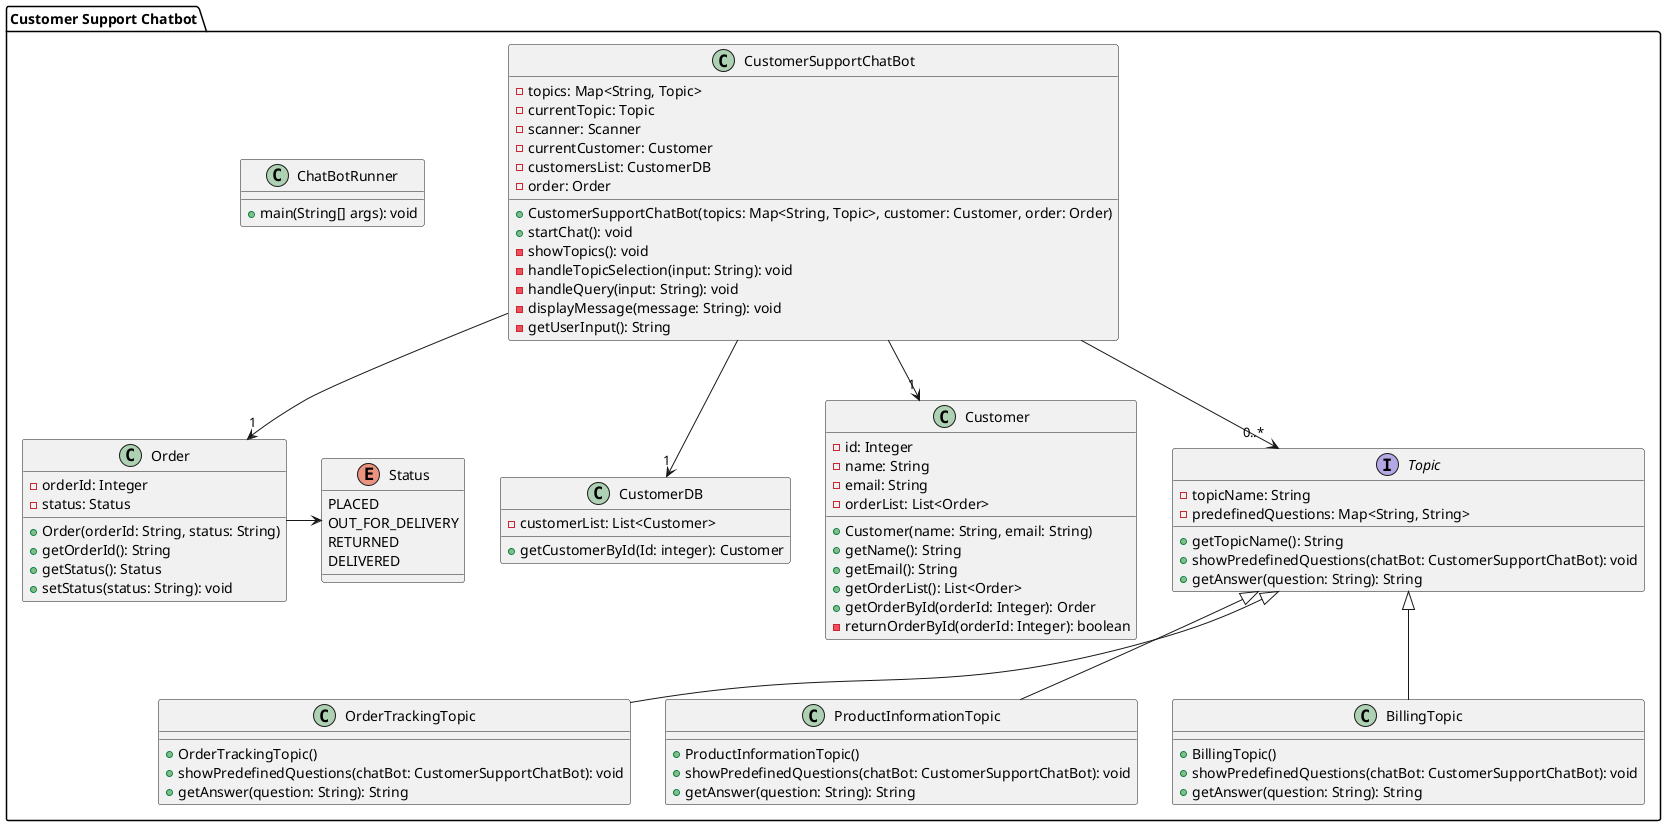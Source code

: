 @startuml

package "Customer Support Chatbot" {
    class CustomerDB{
        - customerList: List<Customer>
        + getCustomerById(Id: integer): Customer
    }

    class Customer {
        - id: Integer
        - name: String
        - email: String
        - orderList: List<Order>
        + Customer(name: String, email: String)
        + getName(): String
        + getEmail(): String
        + getOrderList(): List<Order>
        + getOrderById(orderId: Integer): Order
        - returnOrderById(orderId: Integer): boolean
    }

  enum Status {
    PLACED
    OUT_FOR_DELIVERY
    RETURNED
    DELIVERED
  }

    class Order {
        - orderId: Integer
        - status: Status
        + Order(orderId: String, status: String)
        + getOrderId(): String
        + getStatus(): Status
        + setStatus(status: String): void
    }

    interface Topic {
        - topicName: String
        - predefinedQuestions: Map<String, String>
        + getTopicName(): String
        + showPredefinedQuestions(chatBot: CustomerSupportChatBot): void
        + getAnswer(question: String): String
    }

    class OrderTrackingTopic {
        + OrderTrackingTopic()
        + showPredefinedQuestions(chatBot: CustomerSupportChatBot): void
        + getAnswer(question: String): String
    }

    class ProductInformationTopic {
        + ProductInformationTopic()
        + showPredefinedQuestions(chatBot: CustomerSupportChatBot): void
        + getAnswer(question: String): String
    }

    class BillingTopic {
        + BillingTopic()
        + showPredefinedQuestions(chatBot: CustomerSupportChatBot): void
        + getAnswer(question: String): String
    }

    class CustomerSupportChatBot {
        - topics: Map<String, Topic>
        - currentTopic: Topic
        - scanner: Scanner
        - currentCustomer: Customer
        - customersList: CustomerDB
        - order: Order
        + CustomerSupportChatBot(topics: Map<String, Topic>, customer: Customer, order: Order)
        + startChat(): void
        - showTopics(): void
        - handleTopicSelection(input: String): void
        - handleQuery(input: String): void
        - displayMessage(message: String): void
        - getUserInput(): String
    }

    class ChatBotRunner {
        + main(String[] args): void
    }

    Order ->  Status
    CustomerSupportChatBot --> "1" CustomerDB
    CustomerSupportChatBot --> "1" Customer
    CustomerSupportChatBot --> "1" Order
    CustomerSupportChatBot --> "0..*" Topic
    Topic <|-- OrderTrackingTopic
    Topic <|-- ProductInformationTopic
    Topic <|-- BillingTopic
}

@enduml